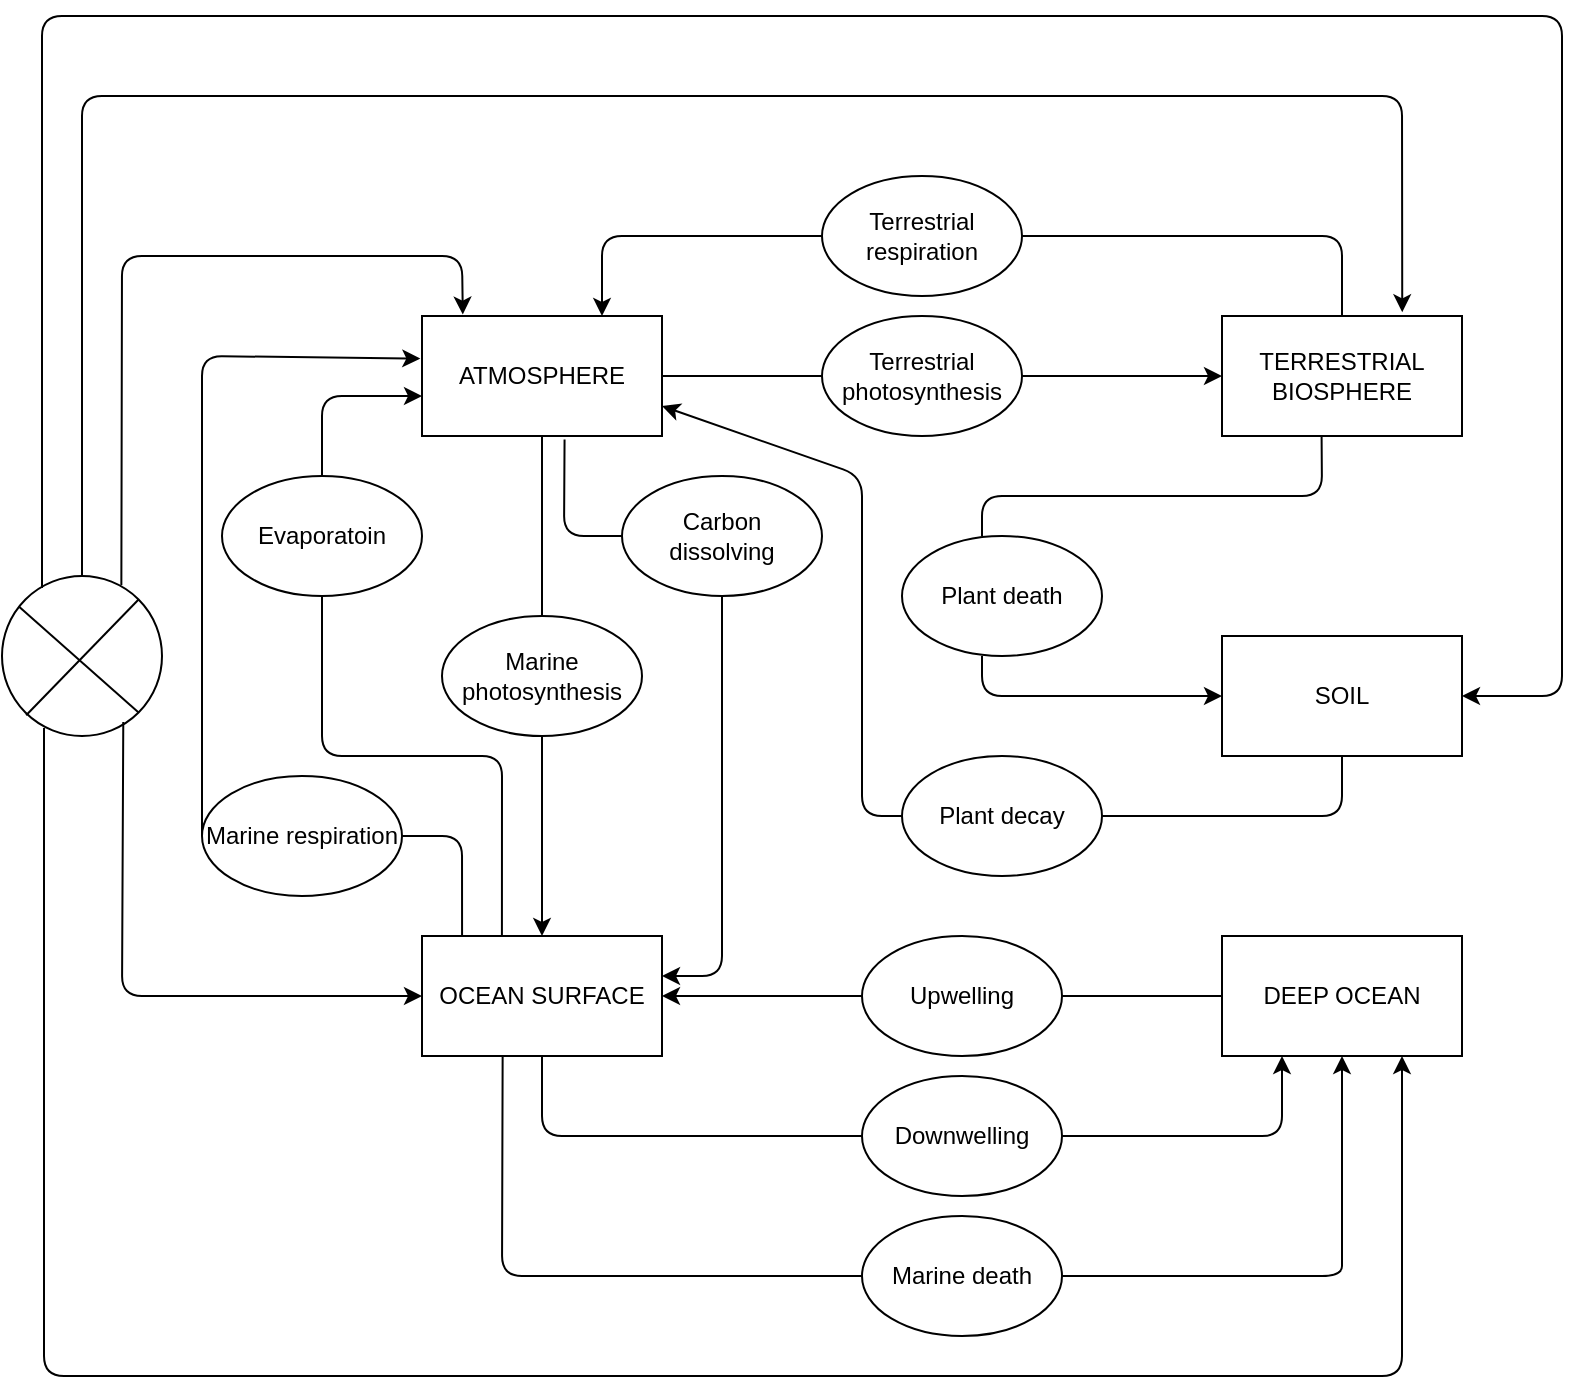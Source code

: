 <mxfile version="12.4.7" type="device"><diagram id="2wdRMJm2bbbQxPzz98zr" name="Page-1"><mxGraphModel dx="723" dy="408" grid="1" gridSize="10" guides="1" tooltips="1" connect="1" arrows="1" fold="1" page="1" pageScale="1" pageWidth="850" pageHeight="1100" math="0" shadow="0"><root><mxCell id="0"/><mxCell id="1" parent="0"/><mxCell id="i5CRthITM9oc2Q9rH5lw-1" value="SOIL" style="rounded=0;whiteSpace=wrap;html=1;" vertex="1" parent="1"><mxGeometry x="630" y="470" width="120" height="60" as="geometry"/></mxCell><mxCell id="i5CRthITM9oc2Q9rH5lw-2" value="ATMOSPHERE" style="rounded=0;whiteSpace=wrap;html=1;" vertex="1" parent="1"><mxGeometry x="230" y="310" width="120" height="60" as="geometry"/></mxCell><mxCell id="i5CRthITM9oc2Q9rH5lw-3" value="OCEAN SURFACE" style="rounded=0;whiteSpace=wrap;html=1;" vertex="1" parent="1"><mxGeometry x="230" y="620" width="120" height="60" as="geometry"/></mxCell><mxCell id="i5CRthITM9oc2Q9rH5lw-4" value="TERRESTRIAL BIOSPHERE" style="rounded=0;whiteSpace=wrap;html=1;" vertex="1" parent="1"><mxGeometry x="630" y="310" width="120" height="60" as="geometry"/></mxCell><mxCell id="i5CRthITM9oc2Q9rH5lw-5" value="DEEP OCEAN" style="rounded=0;whiteSpace=wrap;html=1;" vertex="1" parent="1"><mxGeometry x="630" y="620" width="120" height="60" as="geometry"/></mxCell><mxCell id="i5CRthITM9oc2Q9rH5lw-6" value="" style="ellipse;whiteSpace=wrap;html=1;aspect=fixed;" vertex="1" parent="1"><mxGeometry x="20" y="440" width="80" height="80" as="geometry"/></mxCell><mxCell id="i5CRthITM9oc2Q9rH5lw-14" value="" style="endArrow=none;html=1;startSize=6;sourcePerimeterSpacing=0;entryX=1;entryY=0;entryDx=0;entryDy=0;exitX=0.151;exitY=0.87;exitDx=0;exitDy=0;exitPerimeter=0;" edge="1" parent="1" source="i5CRthITM9oc2Q9rH5lw-6" target="i5CRthITM9oc2Q9rH5lw-6"><mxGeometry width="50" height="50" relative="1" as="geometry"><mxPoint x="40" y="510" as="sourcePoint"/><mxPoint x="110" y="450" as="targetPoint"/></mxGeometry></mxCell><mxCell id="i5CRthITM9oc2Q9rH5lw-15" value="" style="endArrow=none;html=1;startSize=6;sourcePerimeterSpacing=0;entryX=1;entryY=1;entryDx=0;entryDy=0;exitX=0.107;exitY=0.192;exitDx=0;exitDy=0;exitPerimeter=0;" edge="1" parent="1" source="i5CRthITM9oc2Q9rH5lw-6" target="i5CRthITM9oc2Q9rH5lw-6"><mxGeometry width="50" height="50" relative="1" as="geometry"><mxPoint x="100" y="507.88" as="sourcePoint"/><mxPoint x="156.204" y="449.996" as="targetPoint"/></mxGeometry></mxCell><mxCell id="i5CRthITM9oc2Q9rH5lw-19" value="&lt;span class=&quot;fontstyle0&quot;&gt;Terrestrial photosynthesis&lt;/span&gt; " style="ellipse;whiteSpace=wrap;html=1;" vertex="1" parent="1"><mxGeometry x="430" y="310" width="100" height="60" as="geometry"/></mxCell><mxCell id="i5CRthITM9oc2Q9rH5lw-21" value="" style="endArrow=none;html=1;exitX=1;exitY=0.5;exitDx=0;exitDy=0;entryX=0;entryY=0.5;entryDx=0;entryDy=0;" edge="1" parent="1" source="i5CRthITM9oc2Q9rH5lw-2" target="i5CRthITM9oc2Q9rH5lw-19"><mxGeometry width="50" height="50" relative="1" as="geometry"><mxPoint x="370" y="370" as="sourcePoint"/><mxPoint x="420" y="320" as="targetPoint"/></mxGeometry></mxCell><mxCell id="i5CRthITM9oc2Q9rH5lw-23" value="" style="endArrow=classic;html=1;exitX=1;exitY=0.5;exitDx=0;exitDy=0;entryX=0;entryY=0.5;entryDx=0;entryDy=0;" edge="1" parent="1" source="i5CRthITM9oc2Q9rH5lw-19" target="i5CRthITM9oc2Q9rH5lw-4"><mxGeometry width="50" height="50" relative="1" as="geometry"><mxPoint x="550" y="370" as="sourcePoint"/><mxPoint x="600" y="320" as="targetPoint"/></mxGeometry></mxCell><mxCell id="i5CRthITM9oc2Q9rH5lw-24" value="&lt;div&gt;&lt;span class=&quot;fontstyle0&quot;&gt;Marine&lt;/span&gt;&lt;/div&gt;&lt;div&gt;&lt;span class=&quot;fontstyle0&quot;&gt;photosynthesis&lt;/span&gt; &lt;br/&gt;&lt;/div&gt;" style="ellipse;whiteSpace=wrap;html=1;" vertex="1" parent="1"><mxGeometry x="240" y="460" width="100" height="60" as="geometry"/></mxCell><mxCell id="i5CRthITM9oc2Q9rH5lw-25" value="" style="endArrow=none;html=1;exitX=0.5;exitY=1;exitDx=0;exitDy=0;" edge="1" parent="1" source="i5CRthITM9oc2Q9rH5lw-2" target="i5CRthITM9oc2Q9rH5lw-24"><mxGeometry width="50" height="50" relative="1" as="geometry"><mxPoint x="360" y="350" as="sourcePoint"/><mxPoint x="440.0" y="350" as="targetPoint"/></mxGeometry></mxCell><mxCell id="i5CRthITM9oc2Q9rH5lw-26" value="" style="endArrow=classic;html=1;entryX=0.5;entryY=0;entryDx=0;entryDy=0;exitX=0.5;exitY=1;exitDx=0;exitDy=0;" edge="1" parent="1" source="i5CRthITM9oc2Q9rH5lw-24" target="i5CRthITM9oc2Q9rH5lw-3"><mxGeometry width="50" height="50" relative="1" as="geometry"><mxPoint x="260" y="530" as="sourcePoint"/><mxPoint x="310" y="480" as="targetPoint"/></mxGeometry></mxCell><mxCell id="i5CRthITM9oc2Q9rH5lw-27" value="&lt;span class=&quot;fontstyle0&quot;&gt;Terrestrial respiration&lt;/span&gt; " style="ellipse;whiteSpace=wrap;html=1;" vertex="1" parent="1"><mxGeometry x="430" y="240" width="100" height="60" as="geometry"/></mxCell><mxCell id="i5CRthITM9oc2Q9rH5lw-31" value="" style="endArrow=classic;html=1;entryX=0.75;entryY=0;entryDx=0;entryDy=0;exitX=0;exitY=0.5;exitDx=0;exitDy=0;" edge="1" parent="1" source="i5CRthITM9oc2Q9rH5lw-27" target="i5CRthITM9oc2Q9rH5lw-2"><mxGeometry width="50" height="50" relative="1" as="geometry"><mxPoint x="340" y="290" as="sourcePoint"/><mxPoint x="390" y="240" as="targetPoint"/><Array as="points"><mxPoint x="320" y="270"/></Array></mxGeometry></mxCell><mxCell id="i5CRthITM9oc2Q9rH5lw-32" value="" style="endArrow=none;html=1;exitX=1;exitY=0.5;exitDx=0;exitDy=0;entryX=0.5;entryY=0;entryDx=0;entryDy=0;" edge="1" parent="1" source="i5CRthITM9oc2Q9rH5lw-27" target="i5CRthITM9oc2Q9rH5lw-4"><mxGeometry width="50" height="50" relative="1" as="geometry"><mxPoint x="640" y="290" as="sourcePoint"/><mxPoint x="690" y="240" as="targetPoint"/><Array as="points"><mxPoint x="690" y="270"/></Array></mxGeometry></mxCell><mxCell id="i5CRthITM9oc2Q9rH5lw-33" value="&lt;span class=&quot;fontstyle0&quot;&gt;Marine respiration&lt;/span&gt; &lt;br/&gt;" style="ellipse;whiteSpace=wrap;html=1;" vertex="1" parent="1"><mxGeometry x="120" y="540" width="100" height="60" as="geometry"/></mxCell><mxCell id="i5CRthITM9oc2Q9rH5lw-34" value="Evaporatoin" style="ellipse;whiteSpace=wrap;html=1;" vertex="1" parent="1"><mxGeometry x="130" y="390" width="100" height="60" as="geometry"/></mxCell><mxCell id="i5CRthITM9oc2Q9rH5lw-35" value="" style="endArrow=none;html=1;entryX=0.167;entryY=0;entryDx=0;entryDy=0;exitX=1;exitY=0.5;exitDx=0;exitDy=0;entryPerimeter=0;" edge="1" parent="1" source="i5CRthITM9oc2Q9rH5lw-33" target="i5CRthITM9oc2Q9rH5lw-3"><mxGeometry width="50" height="50" relative="1" as="geometry"><mxPoint x="170" y="650" as="sourcePoint"/><mxPoint x="170" y="670.711" as="targetPoint"/><Array as="points"><mxPoint x="250" y="570"/></Array></mxGeometry></mxCell><mxCell id="i5CRthITM9oc2Q9rH5lw-36" value="" style="endArrow=classic;html=1;exitX=0;exitY=0.5;exitDx=0;exitDy=0;entryX=-0.007;entryY=0.355;entryDx=0;entryDy=0;entryPerimeter=0;" edge="1" parent="1" source="i5CRthITM9oc2Q9rH5lw-33" target="i5CRthITM9oc2Q9rH5lw-2"><mxGeometry width="50" height="50" relative="1" as="geometry"><mxPoint x="70" y="580" as="sourcePoint"/><mxPoint x="120" y="320" as="targetPoint"/><Array as="points"><mxPoint x="120" y="330"/></Array></mxGeometry></mxCell><mxCell id="i5CRthITM9oc2Q9rH5lw-37" value="" style="endArrow=none;html=1;entryX=0.5;entryY=1;entryDx=0;entryDy=0;exitX=0.333;exitY=0.007;exitDx=0;exitDy=0;exitPerimeter=0;" edge="1" parent="1" source="i5CRthITM9oc2Q9rH5lw-3" target="i5CRthITM9oc2Q9rH5lw-34"><mxGeometry width="50" height="50" relative="1" as="geometry"><mxPoint x="160" y="500" as="sourcePoint"/><mxPoint x="210" y="450" as="targetPoint"/><Array as="points"><mxPoint x="270" y="530"/><mxPoint x="180" y="530"/></Array></mxGeometry></mxCell><mxCell id="i5CRthITM9oc2Q9rH5lw-38" value="" style="endArrow=classic;html=1;entryX=0;entryY=0.667;entryDx=0;entryDy=0;entryPerimeter=0;exitX=0.5;exitY=0;exitDx=0;exitDy=0;" edge="1" parent="1" source="i5CRthITM9oc2Q9rH5lw-34" target="i5CRthITM9oc2Q9rH5lw-2"><mxGeometry width="50" height="50" relative="1" as="geometry"><mxPoint x="160" y="390" as="sourcePoint"/><mxPoint x="210" y="340" as="targetPoint"/><Array as="points"><mxPoint x="180" y="350"/></Array></mxGeometry></mxCell><mxCell id="i5CRthITM9oc2Q9rH5lw-39" value="&lt;div&gt;&lt;span class=&quot;fontstyle0&quot;&gt;Carbon &lt;br&gt;&lt;/span&gt;&lt;/div&gt;&lt;div&gt;&lt;span class=&quot;fontstyle0&quot;&gt;dissolving&lt;/span&gt; &lt;br/&gt;&lt;/div&gt;" style="ellipse;whiteSpace=wrap;html=1;" vertex="1" parent="1"><mxGeometry x="330" y="390" width="100" height="60" as="geometry"/></mxCell><mxCell id="i5CRthITM9oc2Q9rH5lw-40" value="" style="endArrow=none;html=1;exitX=0;exitY=0.5;exitDx=0;exitDy=0;entryX=0.594;entryY=1.029;entryDx=0;entryDy=0;entryPerimeter=0;" edge="1" parent="1" source="i5CRthITM9oc2Q9rH5lw-39" target="i5CRthITM9oc2Q9rH5lw-2"><mxGeometry width="50" height="50" relative="1" as="geometry"><mxPoint x="360" y="390" as="sourcePoint"/><mxPoint x="354" y="351" as="targetPoint"/><Array as="points"><mxPoint x="301" y="420"/></Array></mxGeometry></mxCell><mxCell id="i5CRthITM9oc2Q9rH5lw-41" value="" style="endArrow=classic;html=1;exitX=0.5;exitY=1;exitDx=0;exitDy=0;entryX=1;entryY=0.333;entryDx=0;entryDy=0;entryPerimeter=0;" edge="1" parent="1" source="i5CRthITM9oc2Q9rH5lw-39" target="i5CRthITM9oc2Q9rH5lw-3"><mxGeometry width="50" height="50" relative="1" as="geometry"><mxPoint x="360" y="590" as="sourcePoint"/><mxPoint x="410" y="540" as="targetPoint"/><Array as="points"><mxPoint x="380" y="640"/></Array></mxGeometry></mxCell><mxCell id="i5CRthITM9oc2Q9rH5lw-42" value="&lt;span class=&quot;fontstyle0&quot;&gt;Upwelling&lt;/span&gt; &lt;br/&gt;" style="ellipse;whiteSpace=wrap;html=1;" vertex="1" parent="1"><mxGeometry x="450" y="620" width="100" height="60" as="geometry"/></mxCell><mxCell id="i5CRthITM9oc2Q9rH5lw-43" value="" style="endArrow=none;html=1;exitX=1;exitY=0.5;exitDx=0;exitDy=0;entryX=0;entryY=0.5;entryDx=0;entryDy=0;" edge="1" parent="1" source="i5CRthITM9oc2Q9rH5lw-42" target="i5CRthITM9oc2Q9rH5lw-5"><mxGeometry width="50" height="50" relative="1" as="geometry"><mxPoint x="560" y="670" as="sourcePoint"/><mxPoint x="610" y="620" as="targetPoint"/></mxGeometry></mxCell><mxCell id="i5CRthITM9oc2Q9rH5lw-44" value="" style="endArrow=classic;html=1;entryX=1;entryY=0.5;entryDx=0;entryDy=0;exitX=0;exitY=0.5;exitDx=0;exitDy=0;" edge="1" parent="1" source="i5CRthITM9oc2Q9rH5lw-42" target="i5CRthITM9oc2Q9rH5lw-3"><mxGeometry width="50" height="50" relative="1" as="geometry"><mxPoint x="390" y="710" as="sourcePoint"/><mxPoint x="440" y="660" as="targetPoint"/></mxGeometry></mxCell><mxCell id="i5CRthITM9oc2Q9rH5lw-45" value="&lt;span class=&quot;fontstyle0&quot;&gt;Downwelling&lt;/span&gt; " style="ellipse;whiteSpace=wrap;html=1;" vertex="1" parent="1"><mxGeometry x="450" y="690" width="100" height="60" as="geometry"/></mxCell><mxCell id="i5CRthITM9oc2Q9rH5lw-46" value="" style="endArrow=none;html=1;exitX=0;exitY=0.5;exitDx=0;exitDy=0;" edge="1" parent="1" source="i5CRthITM9oc2Q9rH5lw-45"><mxGeometry width="50" height="50" relative="1" as="geometry"><mxPoint x="290" y="750" as="sourcePoint"/><mxPoint x="290" y="680" as="targetPoint"/><Array as="points"><mxPoint x="290" y="720"/></Array></mxGeometry></mxCell><mxCell id="i5CRthITM9oc2Q9rH5lw-47" value="" style="endArrow=classic;html=1;entryX=0.25;entryY=1;entryDx=0;entryDy=0;exitX=1;exitY=0.5;exitDx=0;exitDy=0;" edge="1" parent="1" source="i5CRthITM9oc2Q9rH5lw-45" target="i5CRthITM9oc2Q9rH5lw-5"><mxGeometry width="50" height="50" relative="1" as="geometry"><mxPoint x="660" y="710" as="sourcePoint"/><mxPoint x="696.84" y="650.24" as="targetPoint"/><Array as="points"><mxPoint x="660" y="720"/></Array></mxGeometry></mxCell><mxCell id="i5CRthITM9oc2Q9rH5lw-48" value="&lt;span class=&quot;fontstyle0&quot;&gt;Marine death&lt;/span&gt; &lt;br/&gt;" style="ellipse;whiteSpace=wrap;html=1;" vertex="1" parent="1"><mxGeometry x="450" y="760" width="100" height="60" as="geometry"/></mxCell><mxCell id="i5CRthITM9oc2Q9rH5lw-49" value="" style="endArrow=none;html=1;entryX=0.336;entryY=1.006;entryDx=0;entryDy=0;exitX=0;exitY=0.5;exitDx=0;exitDy=0;entryPerimeter=0;" edge="1" parent="1" source="i5CRthITM9oc2Q9rH5lw-48" target="i5CRthITM9oc2Q9rH5lw-3"><mxGeometry width="50" height="50" relative="1" as="geometry"><mxPoint x="296.5" y="820" as="sourcePoint"/><mxPoint x="296.5" y="720.0" as="targetPoint"/><Array as="points"><mxPoint x="270" y="790"/></Array></mxGeometry></mxCell><mxCell id="i5CRthITM9oc2Q9rH5lw-50" value="" style="endArrow=classic;html=1;entryX=0.5;entryY=1;entryDx=0;entryDy=0;exitX=1;exitY=0.5;exitDx=0;exitDy=0;" edge="1" parent="1" source="i5CRthITM9oc2Q9rH5lw-48" target="i5CRthITM9oc2Q9rH5lw-5"><mxGeometry width="50" height="50" relative="1" as="geometry"><mxPoint x="666.5" y="780" as="sourcePoint"/><mxPoint x="703.34" y="720.24" as="targetPoint"/><Array as="points"><mxPoint x="690" y="790"/><mxPoint x="690" y="780"/></Array></mxGeometry></mxCell><mxCell id="i5CRthITM9oc2Q9rH5lw-51" value="&lt;span class=&quot;fontstyle0&quot;&gt;Plant death&lt;/span&gt; &lt;br/&gt;" style="ellipse;whiteSpace=wrap;html=1;" vertex="1" parent="1"><mxGeometry x="470" y="420" width="100" height="60" as="geometry"/></mxCell><mxCell id="i5CRthITM9oc2Q9rH5lw-52" value="" style="endArrow=none;html=1;exitX=0.4;exitY=0;exitDx=0;exitDy=0;exitPerimeter=0;entryX=0.415;entryY=1.006;entryDx=0;entryDy=0;entryPerimeter=0;" edge="1" parent="1" source="i5CRthITM9oc2Q9rH5lw-51" target="i5CRthITM9oc2Q9rH5lw-4"><mxGeometry width="50" height="50" relative="1" as="geometry"><mxPoint x="670" y="420" as="sourcePoint"/><mxPoint x="720" y="370" as="targetPoint"/><Array as="points"><mxPoint x="510" y="400"/><mxPoint x="680" y="400"/></Array></mxGeometry></mxCell><mxCell id="i5CRthITM9oc2Q9rH5lw-54" value="" style="endArrow=classic;html=1;entryX=0;entryY=0.5;entryDx=0;entryDy=0;" edge="1" parent="1" target="i5CRthITM9oc2Q9rH5lw-1"><mxGeometry width="50" height="50" relative="1" as="geometry"><mxPoint x="510" y="480" as="sourcePoint"/><mxPoint x="630" y="450" as="targetPoint"/><Array as="points"><mxPoint x="510" y="500"/></Array></mxGeometry></mxCell><mxCell id="i5CRthITM9oc2Q9rH5lw-58" value="" style="endArrow=classic;html=1;entryX=0.17;entryY=-0.012;entryDx=0;entryDy=0;entryPerimeter=0;exitX=0.746;exitY=0.058;exitDx=0;exitDy=0;exitPerimeter=0;" edge="1" parent="1" source="i5CRthITM9oc2Q9rH5lw-6" target="i5CRthITM9oc2Q9rH5lw-2"><mxGeometry width="50" height="50" relative="1" as="geometry"><mxPoint x="80" y="280" as="sourcePoint"/><mxPoint x="130" y="230" as="targetPoint"/><Array as="points"><mxPoint x="80" y="280"/><mxPoint x="250" y="280"/></Array></mxGeometry></mxCell><mxCell id="i5CRthITM9oc2Q9rH5lw-59" value="" style="endArrow=classic;html=1;entryX=0;entryY=0.5;entryDx=0;entryDy=0;exitX=0.758;exitY=0.913;exitDx=0;exitDy=0;exitPerimeter=0;" edge="1" parent="1" source="i5CRthITM9oc2Q9rH5lw-6" target="i5CRthITM9oc2Q9rH5lw-3"><mxGeometry width="50" height="50" relative="1" as="geometry"><mxPoint x="80" y="513" as="sourcePoint"/><mxPoint x="90" y="630" as="targetPoint"/><Array as="points"><mxPoint x="80" y="650"/></Array></mxGeometry></mxCell><mxCell id="i5CRthITM9oc2Q9rH5lw-60" value="" style="endArrow=classic;html=1;entryX=0.75;entryY=1;entryDx=0;entryDy=0;" edge="1" parent="1" target="i5CRthITM9oc2Q9rH5lw-5"><mxGeometry width="50" height="50" relative="1" as="geometry"><mxPoint x="41" y="516" as="sourcePoint"/><mxPoint x="800" y="830" as="targetPoint"/><Array as="points"><mxPoint x="41" y="840"/><mxPoint x="720" y="840"/></Array></mxGeometry></mxCell><mxCell id="i5CRthITM9oc2Q9rH5lw-61" value="" style="endArrow=classic;html=1;entryX=1;entryY=0.5;entryDx=0;entryDy=0;exitX=0.25;exitY=0.075;exitDx=0;exitDy=0;exitPerimeter=0;" edge="1" parent="1" source="i5CRthITM9oc2Q9rH5lw-6" target="i5CRthITM9oc2Q9rH5lw-1"><mxGeometry width="50" height="50" relative="1" as="geometry"><mxPoint x="50" y="220" as="sourcePoint"/><mxPoint x="810" y="510" as="targetPoint"/><Array as="points"><mxPoint x="40" y="160"/><mxPoint x="800" y="160"/><mxPoint x="800" y="500"/></Array></mxGeometry></mxCell><mxCell id="i5CRthITM9oc2Q9rH5lw-62" value="&lt;span class=&quot;fontstyle0&quot;&gt;Plant decay&lt;/span&gt; " style="ellipse;whiteSpace=wrap;html=1;" vertex="1" parent="1"><mxGeometry x="470" y="530" width="100" height="60" as="geometry"/></mxCell><mxCell id="i5CRthITM9oc2Q9rH5lw-63" value="" style="endArrow=none;html=1;entryX=0.5;entryY=1;entryDx=0;entryDy=0;exitX=1;exitY=0.5;exitDx=0;exitDy=0;" edge="1" parent="1" source="i5CRthITM9oc2Q9rH5lw-62" target="i5CRthITM9oc2Q9rH5lw-1"><mxGeometry width="50" height="50" relative="1" as="geometry"><mxPoint x="620" y="590" as="sourcePoint"/><mxPoint x="670" y="540" as="targetPoint"/><Array as="points"><mxPoint x="690" y="560"/></Array></mxGeometry></mxCell><mxCell id="i5CRthITM9oc2Q9rH5lw-64" value="" style="endArrow=classic;html=1;entryX=1;entryY=0.75;entryDx=0;entryDy=0;exitX=0;exitY=0.5;exitDx=0;exitDy=0;" edge="1" parent="1" source="i5CRthITM9oc2Q9rH5lw-62" target="i5CRthITM9oc2Q9rH5lw-2"><mxGeometry width="50" height="50" relative="1" as="geometry"><mxPoint x="450" y="550" as="sourcePoint"/><mxPoint x="460" y="480" as="targetPoint"/><Array as="points"><mxPoint x="450" y="560"/><mxPoint x="450" y="390"/></Array></mxGeometry></mxCell><mxCell id="i5CRthITM9oc2Q9rH5lw-65" value="" style="endArrow=classic;html=1;exitX=0.5;exitY=0;exitDx=0;exitDy=0;entryX=0.751;entryY=-0.031;entryDx=0;entryDy=0;entryPerimeter=0;" edge="1" parent="1" source="i5CRthITM9oc2Q9rH5lw-6" target="i5CRthITM9oc2Q9rH5lw-4"><mxGeometry width="50" height="50" relative="1" as="geometry"><mxPoint x="40" y="430" as="sourcePoint"/><mxPoint x="90" y="380" as="targetPoint"/><Array as="points"><mxPoint x="60" y="200"/><mxPoint x="720" y="200"/></Array></mxGeometry></mxCell></root></mxGraphModel></diagram></mxfile>